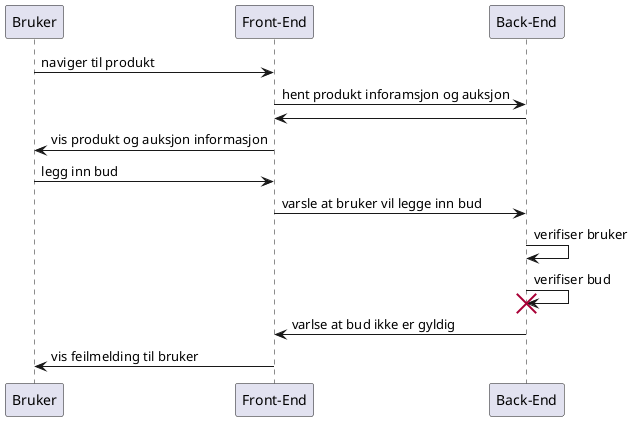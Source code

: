 @startuml
participant "Bruker" as B
participant "Front-End" as FE
participant "Back-End" as BE

B -> FE: naviger til produkt

FE -> BE: hent produkt inforamsjon og auksjon
BE -> FE: 
FE -> B: vis produkt og auksjon informasjon

B -> FE: legg inn bud

FE -> BE: varsle at bruker vil legge inn bud

BE -> BE: verifiser bruker

BE -> BE !!: verifiser bud

BE -> FE: varlse at bud ikke er gyldig

FE -> B: vis feilmelding til bruker
@enduml